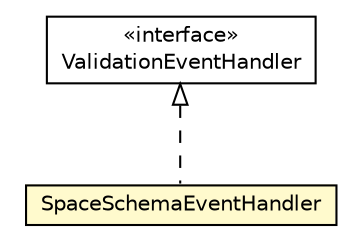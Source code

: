 #!/usr/local/bin/dot
#
# Class diagram 
# Generated by UMLGraph version R5_6-24-gf6e263 (http://www.umlgraph.org/)
#

digraph G {
	edge [fontname="Helvetica",fontsize=10,labelfontname="Helvetica",labelfontsize=10];
	node [fontname="Helvetica",fontsize=10,shape=plaintext];
	nodesep=0.25;
	ranksep=0.5;
	// org.universAAL.middleware.managers.space.util.SpaceSchemaEventHandler
	c7765637 [label=<<table title="org.universAAL.middleware.managers.space.util.SpaceSchemaEventHandler" border="0" cellborder="1" cellspacing="0" cellpadding="2" port="p" bgcolor="lemonChiffon" href="./SpaceSchemaEventHandler.html">
		<tr><td><table border="0" cellspacing="0" cellpadding="1">
<tr><td align="center" balign="center"> SpaceSchemaEventHandler </td></tr>
		</table></td></tr>
		</table>>, URL="./SpaceSchemaEventHandler.html", fontname="Helvetica", fontcolor="black", fontsize=10.0];
	//org.universAAL.middleware.managers.space.util.SpaceSchemaEventHandler implements javax.xml.bind.ValidationEventHandler
	c7767233:p -> c7765637:p [dir=back,arrowtail=empty,style=dashed];
	// javax.xml.bind.ValidationEventHandler
	c7767233 [label=<<table title="javax.xml.bind.ValidationEventHandler" border="0" cellborder="1" cellspacing="0" cellpadding="2" port="p" href="http://java.sun.com/j2se/1.4.2/docs/api/javax/xml/bind/ValidationEventHandler.html">
		<tr><td><table border="0" cellspacing="0" cellpadding="1">
<tr><td align="center" balign="center"> &#171;interface&#187; </td></tr>
<tr><td align="center" balign="center"> ValidationEventHandler </td></tr>
		</table></td></tr>
		</table>>, URL="http://java.sun.com/j2se/1.4.2/docs/api/javax/xml/bind/ValidationEventHandler.html", fontname="Helvetica", fontcolor="black", fontsize=10.0];
}

